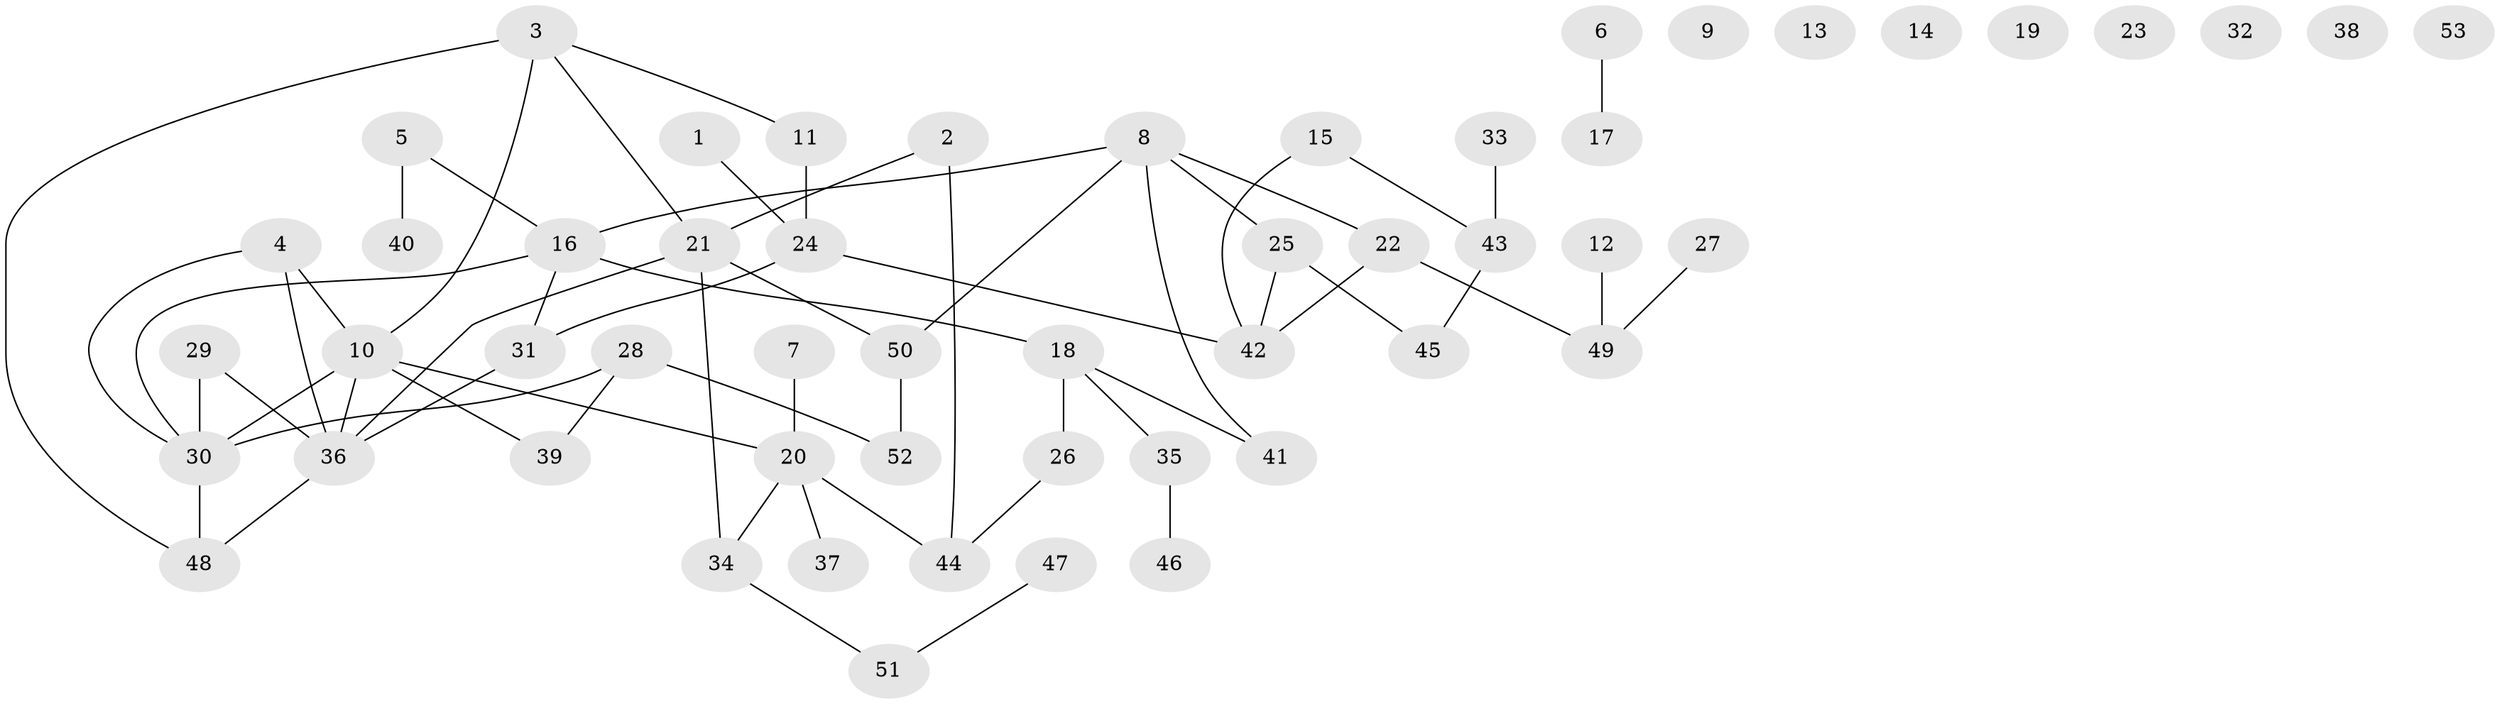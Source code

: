 // Generated by graph-tools (version 1.1) at 2025/33/03/09/25 02:33:52]
// undirected, 53 vertices, 61 edges
graph export_dot {
graph [start="1"]
  node [color=gray90,style=filled];
  1;
  2;
  3;
  4;
  5;
  6;
  7;
  8;
  9;
  10;
  11;
  12;
  13;
  14;
  15;
  16;
  17;
  18;
  19;
  20;
  21;
  22;
  23;
  24;
  25;
  26;
  27;
  28;
  29;
  30;
  31;
  32;
  33;
  34;
  35;
  36;
  37;
  38;
  39;
  40;
  41;
  42;
  43;
  44;
  45;
  46;
  47;
  48;
  49;
  50;
  51;
  52;
  53;
  1 -- 24;
  2 -- 21;
  2 -- 44;
  3 -- 10;
  3 -- 11;
  3 -- 21;
  3 -- 48;
  4 -- 10;
  4 -- 30;
  4 -- 36;
  5 -- 16;
  5 -- 40;
  6 -- 17;
  7 -- 20;
  8 -- 16;
  8 -- 22;
  8 -- 25;
  8 -- 41;
  8 -- 50;
  10 -- 20;
  10 -- 30;
  10 -- 36;
  10 -- 39;
  11 -- 24;
  12 -- 49;
  15 -- 42;
  15 -- 43;
  16 -- 18;
  16 -- 30;
  16 -- 31;
  18 -- 26;
  18 -- 35;
  18 -- 41;
  20 -- 34;
  20 -- 37;
  20 -- 44;
  21 -- 34;
  21 -- 36;
  21 -- 50;
  22 -- 42;
  22 -- 49;
  24 -- 31;
  24 -- 42;
  25 -- 42;
  25 -- 45;
  26 -- 44;
  27 -- 49;
  28 -- 30;
  28 -- 39;
  28 -- 52;
  29 -- 30;
  29 -- 36;
  30 -- 48;
  31 -- 36;
  33 -- 43;
  34 -- 51;
  35 -- 46;
  36 -- 48;
  43 -- 45;
  47 -- 51;
  50 -- 52;
}
